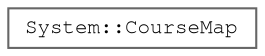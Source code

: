 digraph "Graphical Class Hierarchy"
{
 // LATEX_PDF_SIZE
  bgcolor="transparent";
  edge [fontname=FreeMono,fontsize=10,labelfontname=FreeMono,labelfontsize=10];
  node [fontname=FreeMono,fontsize=10,shape=box,height=0.2,width=0.4];
  rankdir="LR";
  Node0 [label="System::CourseMap",height=0.2,width=0.4,color="grey40", fillcolor="white", style="filled",URL="$class_system_1_1_course_map.html",tooltip=" "];
}

